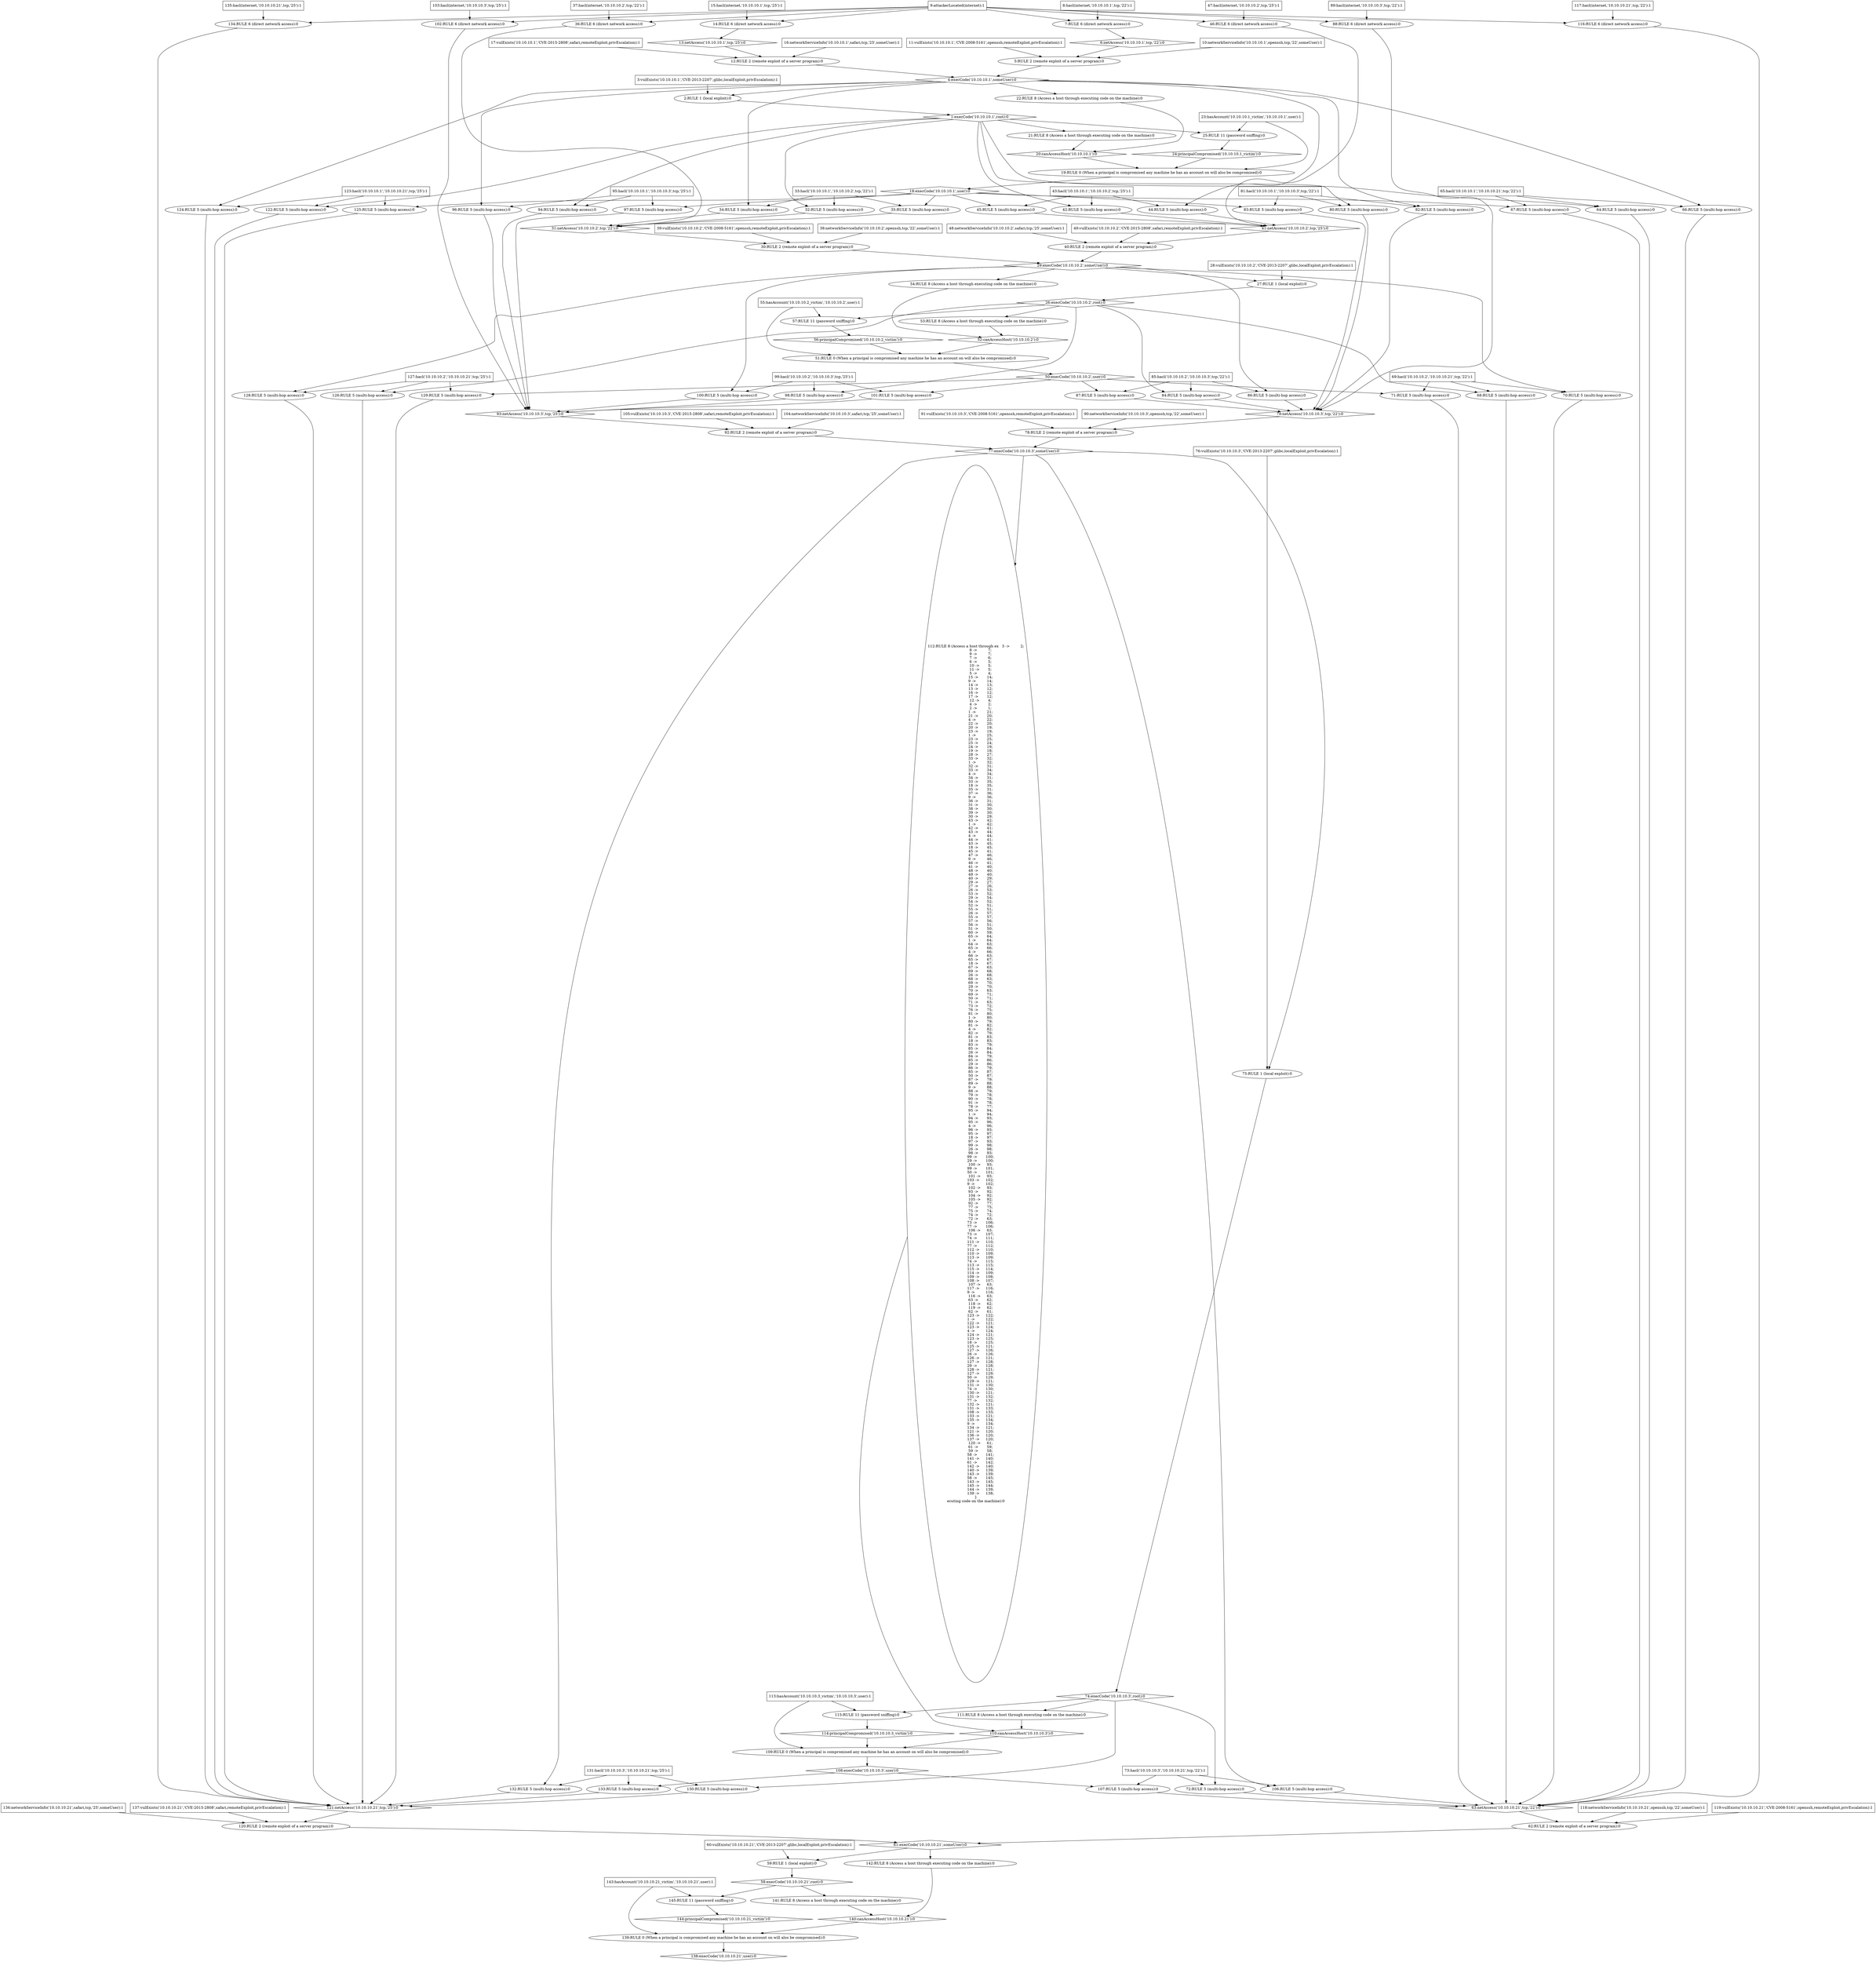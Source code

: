 digraph G {
	1 [label="1:execCode('10.10.10.1',root):0",shape=diamond];
	2 [label="2:RULE 1 (local exploit):0",shape=ellipse];
	3 [label="3:vulExists('10.10.10.1','CVE-2013-2207',glibc,localExploit,privEscalation):1",shape=box];
	4 [label="4:execCode('10.10.10.1',someUser):0",shape=diamond];
	5 [label="5:RULE 2 (remote exploit of a server program):0",shape=ellipse];
	6 [label="6:netAccess('10.10.10.1',tcp,'22'):0",shape=diamond];
	7 [label="7:RULE 6 (direct network access):0",shape=ellipse];
	8 [label="8:hacl(internet,'10.10.10.1',tcp,'22'):1",shape=box];
	9 [label="9:attackerLocated(internet):1",shape=box];
	10 [label="10:networkServiceInfo('10.10.10.1',openssh,tcp,'22',someUser):1",shape=box];
	11 [label="11:vulExists('10.10.10.1','CVE-2008-5161',openssh,remoteExploit,privEscalation):1",shape=box];
	12 [label="12:RULE 2 (remote exploit of a server program):0",shape=ellipse];
	13 [label="13:netAccess('10.10.10.1',tcp,'25'):0",shape=diamond];
	14 [label="14:RULE 6 (direct network access):0",shape=ellipse];
	15 [label="15:hacl(internet,'10.10.10.1',tcp,'25'):1",shape=box];
	16 [label="16:networkServiceInfo('10.10.10.1',safari,tcp,'25',someUser):1",shape=box];
	17 [label="17:vulExists('10.10.10.1','CVE-2015-2808',safari,remoteExploit,privEscalation):1",shape=box];
	18 [label="18:execCode('10.10.10.1',user):0",shape=diamond];
	19 [label="19:RULE 0 (When a principal is compromised any machine he has an account on will also be compromised):0",shape=ellipse];
	20 [label="20:canAccessHost('10.10.10.1'):0",shape=diamond];
	21 [label="21:RULE 8 (Access a host through executing code on the machine):0",shape=ellipse];
	22 [label="22:RULE 8 (Access a host through executing code on the machine):0",shape=ellipse];
	23 [label="23:hasAccount('10.10.10.1_victim','10.10.10.1',user):1",shape=box];
	24 [label="24:principalCompromised('10.10.10.1_victim'):0",shape=diamond];
	25 [label="25:RULE 11 (password sniffing):0",shape=ellipse];
	26 [label="26:execCode('10.10.10.2',root):0",shape=diamond];
	27 [label="27:RULE 1 (local exploit):0",shape=ellipse];
	28 [label="28:vulExists('10.10.10.2','CVE-2013-2207',glibc,localExploit,privEscalation):1",shape=box];
	29 [label="29:execCode('10.10.10.2',someUser):0",shape=diamond];
	30 [label="30:RULE 2 (remote exploit of a server program):0",shape=ellipse];
	31 [label="31:netAccess('10.10.10.2',tcp,'22'):0",shape=diamond];
	32 [label="32:RULE 5 (multi-hop access):0",shape=ellipse];
	33 [label="33:hacl('10.10.10.1','10.10.10.2',tcp,'22'):1",shape=box];
	34 [label="34:RULE 5 (multi-hop access):0",shape=ellipse];
	35 [label="35:RULE 5 (multi-hop access):0",shape=ellipse];
	36 [label="36:RULE 6 (direct network access):0",shape=ellipse];
	37 [label="37:hacl(internet,'10.10.10.2',tcp,'22'):1",shape=box];
	38 [label="38:networkServiceInfo('10.10.10.2',openssh,tcp,'22',someUser):1",shape=box];
	39 [label="39:vulExists('10.10.10.2','CVE-2008-5161',openssh,remoteExploit,privEscalation):1",shape=box];
	40 [label="40:RULE 2 (remote exploit of a server program):0",shape=ellipse];
	41 [label="41:netAccess('10.10.10.2',tcp,'25'):0",shape=diamond];
	42 [label="42:RULE 5 (multi-hop access):0",shape=ellipse];
	43 [label="43:hacl('10.10.10.1','10.10.10.2',tcp,'25'):1",shape=box];
	44 [label="44:RULE 5 (multi-hop access):0",shape=ellipse];
	45 [label="45:RULE 5 (multi-hop access):0",shape=ellipse];
	46 [label="46:RULE 6 (direct network access):0",shape=ellipse];
	47 [label="47:hacl(internet,'10.10.10.2',tcp,'25'):1",shape=box];
	48 [label="48:networkServiceInfo('10.10.10.2',safari,tcp,'25',someUser):1",shape=box];
	49 [label="49:vulExists('10.10.10.2','CVE-2015-2808',safari,remoteExploit,privEscalation):1",shape=box];
	50 [label="50:execCode('10.10.10.2',user):0",shape=diamond];
	51 [label="51:RULE 0 (When a principal is compromised any machine he has an account on will also be compromised):0",shape=ellipse];
	52 [label="52:canAccessHost('10.10.10.2'):0",shape=diamond];
	53 [label="53:RULE 8 (Access a host through executing code on the machine):0",shape=ellipse];
	54 [label="54:RULE 8 (Access a host through executing code on the machine):0",shape=ellipse];
	55 [label="55:hasAccount('10.10.10.2_victim','10.10.10.2',user):1",shape=box];
	56 [label="56:principalCompromised('10.10.10.2_victim'):0",shape=diamond];
	57 [label="57:RULE 11 (password sniffing):0",shape=ellipse];
	58 [label="58:execCode('10.10.10.21',root):0",shape=diamond];
	59 [label="59:RULE 1 (local exploit):0",shape=ellipse];
	60 [label="60:vulExists('10.10.10.21','CVE-2013-2207',glibc,localExploit,privEscalation):1",shape=box];
	61 [label="61:execCode('10.10.10.21',someUser):0",shape=diamond];
	62 [label="62:RULE 2 (remote exploit of a server program):0",shape=ellipse];
	63 [label="63:netAccess('10.10.10.21',tcp,'22'):0",shape=diamond];
	64 [label="64:RULE 5 (multi-hop access):0",shape=ellipse];
	65 [label="65:hacl('10.10.10.1','10.10.10.21',tcp,'22'):1",shape=box];
	66 [label="66:RULE 5 (multi-hop access):0",shape=ellipse];
	67 [label="67:RULE 5 (multi-hop access):0",shape=ellipse];
	68 [label="68:RULE 5 (multi-hop access):0",shape=ellipse];
	69 [label="69:hacl('10.10.10.2','10.10.10.21',tcp,'22'):1",shape=box];
	70 [label="70:RULE 5 (multi-hop access):0",shape=ellipse];
	71 [label="71:RULE 5 (multi-hop access):0",shape=ellipse];
	72 [label="72:RULE 5 (multi-hop access):0",shape=ellipse];
	73 [label="73:hacl('10.10.10.3','10.10.10.21',tcp,'22'):1",shape=box];
	74 [label="74:execCode('10.10.10.3',root):0",shape=diamond];
	75 [label="75:RULE 1 (local exploit):0",shape=ellipse];
	76 [label="76:vulExists('10.10.10.3','CVE-2013-2207',glibc,localExploit,privEscalation):1",shape=box];
	77 [label="77:execCode('10.10.10.3',someUser):0",shape=diamond];
	78 [label="78:RULE 2 (remote exploit of a server program):0",shape=ellipse];
	79 [label="79:netAccess('10.10.10.3',tcp,'22'):0",shape=diamond];
	80 [label="80:RULE 5 (multi-hop access):0",shape=ellipse];
	81 [label="81:hacl('10.10.10.1','10.10.10.3',tcp,'22'):1",shape=box];
	82 [label="82:RULE 5 (multi-hop access):0",shape=ellipse];
	83 [label="83:RULE 5 (multi-hop access):0",shape=ellipse];
	84 [label="84:RULE 5 (multi-hop access):0",shape=ellipse];
	85 [label="85:hacl('10.10.10.2','10.10.10.3',tcp,'22'):1",shape=box];
	86 [label="86:RULE 5 (multi-hop access):0",shape=ellipse];
	87 [label="87:RULE 5 (multi-hop access):0",shape=ellipse];
	88 [label="88:RULE 6 (direct network access):0",shape=ellipse];
	89 [label="89:hacl(internet,'10.10.10.3',tcp,'22'):1",shape=box];
	90 [label="90:networkServiceInfo('10.10.10.3',openssh,tcp,'22',someUser):1",shape=box];
	91 [label="91:vulExists('10.10.10.3','CVE-2008-5161',openssh,remoteExploit,privEscalation):1",shape=box];
	92 [label="92:RULE 2 (remote exploit of a server program):0",shape=ellipse];
	93 [label="93:netAccess('10.10.10.3',tcp,'25'):0",shape=diamond];
	94 [label="94:RULE 5 (multi-hop access):0",shape=ellipse];
	95 [label="95:hacl('10.10.10.1','10.10.10.3',tcp,'25'):1",shape=box];
	96 [label="96:RULE 5 (multi-hop access):0",shape=ellipse];
	97 [label="97:RULE 5 (multi-hop access):0",shape=ellipse];
	98 [label="98:RULE 5 (multi-hop access):0",shape=ellipse];
	99 [label="99:hacl('10.10.10.2','10.10.10.3',tcp,'25'):1",shape=box];
	100 [label="100:RULE 5 (multi-hop access):0",shape=ellipse];
	101 [label="101:RULE 5 (multi-hop access):0",shape=ellipse];
	102 [label="102:RULE 6 (direct network access):0",shape=ellipse];
	103 [label="103:hacl(internet,'10.10.10.3',tcp,'25'):1",shape=box];
	104 [label="104:networkServiceInfo('10.10.10.3',safari,tcp,'25',someUser):1",shape=box];
	105 [label="105:vulExists('10.10.10.3','CVE-2015-2808',safari,remoteExploit,privEscalation):1",shape=box];
	106 [label="106:RULE 5 (multi-hop access):0",shape=ellipse];
	107 [label="107:RULE 5 (multi-hop access):0",shape=ellipse];
	108 [label="108:execCode('10.10.10.3',user):0",shape=diamond];
	109 [label="109:RULE 0 (When a principal is compromised any machine he has an account on will also be compromised):0",shape=ellipse];
	110 [label="110:canAccessHost('10.10.10.3'):0",shape=diamond];
	111 [label="111:RULE 8 (Access a host through executing code on the machine):0",shape=ellipse];
	112 [label="112:RULE 8 (Access a host through executing code on the machine):0",shape=ellipse];
	113 [label="113:hasAccount('10.10.10.3_victim','10.10.10.3',user):1",shape=box];
	114 [label="114:principalCompromised('10.10.10.3_victim'):0",shape=diamond];
	115 [label="115:RULE 11 (password sniffing):0",shape=ellipse];
	116 [label="116:RULE 6 (direct network access):0",shape=ellipse];
	117 [label="117:hacl(internet,'10.10.10.21',tcp,'22'):1",shape=box];
	118 [label="118:networkServiceInfo('10.10.10.21',openssh,tcp,'22',someUser):1",shape=box];
	119 [label="119:vulExists('10.10.10.21','CVE-2008-5161',openssh,remoteExploit,privEscalation):1",shape=box];
	120 [label="120:RULE 2 (remote exploit of a server program):0",shape=ellipse];
	121 [label="121:netAccess('10.10.10.21',tcp,'25'):0",shape=diamond];
	122 [label="122:RULE 5 (multi-hop access):0",shape=ellipse];
	123 [label="123:hacl('10.10.10.1','10.10.10.21',tcp,'25'):1",shape=box];
	124 [label="124:RULE 5 (multi-hop access):0",shape=ellipse];
	125 [label="125:RULE 5 (multi-hop access):0",shape=ellipse];
	126 [label="126:RULE 5 (multi-hop access):0",shape=ellipse];
	127 [label="127:hacl('10.10.10.2','10.10.10.21',tcp,'25'):1",shape=box];
	128 [label="128:RULE 5 (multi-hop access):0",shape=ellipse];
	129 [label="129:RULE 5 (multi-hop access):0",shape=ellipse];
	130 [label="130:RULE 5 (multi-hop access):0",shape=ellipse];
	131 [label="131:hacl('10.10.10.3','10.10.10.21',tcp,'25'):1",shape=box];
	132 [label="132:RULE 5 (multi-hop access):0",shape=ellipse];
	133 [label="133:RULE 5 (multi-hop access):0",shape=ellipse];
	134 [label="134:RULE 6 (direct network access):0",shape=ellipse];
	135 [label="135:hacl(internet,'10.10.10.21',tcp,'25'):1",shape=box];
	136 [label="136:networkServiceInfo('10.10.10.21',safari,tcp,'25',someUser):1",shape=box];
	137 [label="137:vulExists('10.10.10.21','CVE-2015-2808',safari,remoteExploit,privEscalation):1",shape=box];
	138 [label="138:execCode('10.10.10.21',user):0",shape=diamond];
	139 [label="139:RULE 0 (When a principal is compromised any machine he has an account on will also be compromised):0",shape=ellipse];
	140 [label="140:canAccessHost('10.10.10.21'):0",shape=diamond];
	141 [label="141:RULE 8 (Access a host through executing code on the machine):0",shape=ellipse];
	142 [label="142:RULE 8 (Access a host through executing code on the machine):0",shape=ellipse];
	143 [label="143:hasAccount('10.10.10.21_victim','10.10.10.21',user):1",shape=box];
	144 [label="144:principalCompromised('10.10.10.21_victim'):0",shape=diamond];
	145 [label="145:RULE 11 (password sniffing):0",shape=ellipse];
	1 [label="1:execCode('10.10.10.1',root):0",shape=diamond];
	2 [label="2:RULE 1 (local exploit):0",shape=ellipse];
	3 [label="3:vulExists('10.10.10.1','CVE-2013-2207',glibc,localExploit,privEscalation):1",shape=box];
	4 [label="4:execCode('10.10.10.1',someUser):0",shape=diamond];
	5 [label="5:RULE 2 (remote exploit of a server program):0",shape=ellipse];
	6 [label="6:netAccess('10.10.10.1',tcp,'22'):0",shape=diamond];
	7 [label="7:RULE 6 (direct network access):0",shape=ellipse];
	8 [label="8:hacl(internet,'10.10.10.1',tcp,'22'):1",shape=box];
	9 [label="9:attackerLocated(internet):1",shape=box];
	10 [label="10:networkServiceInfo('10.10.10.1',openssh,tcp,'22',someUser):1",shape=box];
	11 [label="11:vulExists('10.10.10.1','CVE-2008-5161',openssh,remoteExploit,privEscalation):1",shape=box];
	12 [label="12:RULE 2 (remote exploit of a server program):0",shape=ellipse];
	13 [label="13:netAccess('10.10.10.1',tcp,'25'):0",shape=diamond];
	14 [label="14:RULE 6 (direct network access):0",shape=ellipse];
	15 [label="15:hacl(internet,'10.10.10.1',tcp,'25'):1",shape=box];
	16 [label="16:networkServiceInfo('10.10.10.1',safari,tcp,'25',someUser):1",shape=box];
	17 [label="17:vulExists('10.10.10.1','CVE-2015-2808',safari,remoteExploit,privEscalation):1",shape=box];
	18 [label="18:execCode('10.10.10.1',user):0",shape=diamond];
	19 [label="19:RULE 0 (When a principal is compromised any machine he has an account on will also be compromised):0",shape=ellipse];
	20 [label="20:canAccessHost('10.10.10.1'):0",shape=diamond];
	21 [label="21:RULE 8 (Access a host through executing code on the machine):0",shape=ellipse];
	22 [label="22:RULE 8 (Access a host through executing code on the machine):0",shape=ellipse];
	23 [label="23:hasAccount('10.10.10.1_victim','10.10.10.1',user):1",shape=box];
	24 [label="24:principalCompromised('10.10.10.1_victim'):0",shape=diamond];
	25 [label="25:RULE 11 (password sniffing):0",shape=ellipse];
	26 [label="26:execCode('10.10.10.2',root):0",shape=diamond];
	27 [label="27:RULE 1 (local exploit):0",shape=ellipse];
	28 [label="28:vulExists('10.10.10.2','CVE-2013-2207',glibc,localExploit,privEscalation):1",shape=box];
	29 [label="29:execCode('10.10.10.2',someUser):0",shape=diamond];
	30 [label="30:RULE 2 (remote exploit of a server program):0",shape=ellipse];
	31 [label="31:netAccess('10.10.10.2',tcp,'22'):0",shape=diamond];
	32 [label="32:RULE 5 (multi-hop access):0",shape=ellipse];
	33 [label="33:hacl('10.10.10.1','10.10.10.2',tcp,'22'):1",shape=box];
	34 [label="34:RULE 5 (multi-hop access):0",shape=ellipse];
	35 [label="35:RULE 5 (multi-hop access):0",shape=ellipse];
	36 [label="36:RULE 6 (direct network access):0",shape=ellipse];
	37 [label="37:hacl(internet,'10.10.10.2',tcp,'22'):1",shape=box];
	38 [label="38:networkServiceInfo('10.10.10.2',openssh,tcp,'22',someUser):1",shape=box];
	39 [label="39:vulExists('10.10.10.2','CVE-2008-5161',openssh,remoteExploit,privEscalation):1",shape=box];
	40 [label="40:RULE 2 (remote exploit of a server program):0",shape=ellipse];
	41 [label="41:netAccess('10.10.10.2',tcp,'25'):0",shape=diamond];
	42 [label="42:RULE 5 (multi-hop access):0",shape=ellipse];
	43 [label="43:hacl('10.10.10.1','10.10.10.2',tcp,'25'):1",shape=box];
	44 [label="44:RULE 5 (multi-hop access):0",shape=ellipse];
	45 [label="45:RULE 5 (multi-hop access):0",shape=ellipse];
	46 [label="46:RULE 6 (direct network access):0",shape=ellipse];
	47 [label="47:hacl(internet,'10.10.10.2',tcp,'25'):1",shape=box];
	48 [label="48:networkServiceInfo('10.10.10.2',safari,tcp,'25',someUser):1",shape=box];
	49 [label="49:vulExists('10.10.10.2','CVE-2015-2808',safari,remoteExploit,privEscalation):1",shape=box];
	50 [label="50:execCode('10.10.10.2',user):0",shape=diamond];
	51 [label="51:RULE 0 (When a principal is compromised any machine he has an account on will also be compromised):0",shape=ellipse];
	52 [label="52:canAccessHost('10.10.10.2'):0",shape=diamond];
	53 [label="53:RULE 8 (Access a host through executing code on the machine):0",shape=ellipse];
	54 [label="54:RULE 8 (Access a host through executing code on the machine):0",shape=ellipse];
	55 [label="55:hasAccount('10.10.10.2_victim','10.10.10.2',user):1",shape=box];
	56 [label="56:principalCompromised('10.10.10.2_victim'):0",shape=diamond];
	57 [label="57:RULE 11 (password sniffing):0",shape=ellipse];
	58 [label="58:execCode('10.10.10.21',root):0",shape=diamond];
	59 [label="59:RULE 1 (local exploit):0",shape=ellipse];
	60 [label="60:vulExists('10.10.10.21','CVE-2013-2207',glibc,localExploit,privEscalation):1",shape=box];
	61 [label="61:execCode('10.10.10.21',someUser):0",shape=diamond];
	62 [label="62:RULE 2 (remote exploit of a server program):0",shape=ellipse];
	63 [label="63:netAccess('10.10.10.21',tcp,'22'):0",shape=diamond];
	64 [label="64:RULE 5 (multi-hop access):0",shape=ellipse];
	65 [label="65:hacl('10.10.10.1','10.10.10.21',tcp,'22'):1",shape=box];
	66 [label="66:RULE 5 (multi-hop access):0",shape=ellipse];
	67 [label="67:RULE 5 (multi-hop access):0",shape=ellipse];
	68 [label="68:RULE 5 (multi-hop access):0",shape=ellipse];
	69 [label="69:hacl('10.10.10.2','10.10.10.21',tcp,'22'):1",shape=box];
	70 [label="70:RULE 5 (multi-hop access):0",shape=ellipse];
	71 [label="71:RULE 5 (multi-hop access):0",shape=ellipse];
	72 [label="72:RULE 5 (multi-hop access):0",shape=ellipse];
	73 [label="73:hacl('10.10.10.3','10.10.10.21',tcp,'22'):1",shape=box];
	74 [label="74:execCode('10.10.10.3',root):0",shape=diamond];
	75 [label="75:RULE 1 (local exploit):0",shape=ellipse];
	76 [label="76:vulExists('10.10.10.3','CVE-2013-2207',glibc,localExploit,privEscalation):1",shape=box];
	77 [label="77:execCode('10.10.10.3',someUser):0",shape=diamond];
	78 [label="78:RULE 2 (remote exploit of a server program):0",shape=ellipse];
	79 [label="79:netAccess('10.10.10.3',tcp,'22'):0",shape=diamond];
	80 [label="80:RULE 5 (multi-hop access):0",shape=ellipse];
	81 [label="81:hacl('10.10.10.1','10.10.10.3',tcp,'22'):1",shape=box];
	82 [label="82:RULE 5 (multi-hop access):0",shape=ellipse];
	83 [label="83:RULE 5 (multi-hop access):0",shape=ellipse];
	84 [label="84:RULE 5 (multi-hop access):0",shape=ellipse];
	85 [label="85:hacl('10.10.10.2','10.10.10.3',tcp,'22'):1",shape=box];
	86 [label="86:RULE 5 (multi-hop access):0",shape=ellipse];
	87 [label="87:RULE 5 (multi-hop access):0",shape=ellipse];
	88 [label="88:RULE 6 (direct network access):0",shape=ellipse];
	89 [label="89:hacl(internet,'10.10.10.3',tcp,'22'):1",shape=box];
	90 [label="90:networkServiceInfo('10.10.10.3',openssh,tcp,'22',someUser):1",shape=box];
	91 [label="91:vulExists('10.10.10.3','CVE-2008-5161',openssh,remoteExploit,privEscalation):1",shape=box];
	92 [label="92:RULE 2 (remote exploit of a server program):0",shape=ellipse];
	93 [label="93:netAccess('10.10.10.3',tcp,'25'):0",shape=diamond];
	94 [label="94:RULE 5 (multi-hop access):0",shape=ellipse];
	95 [label="95:hacl('10.10.10.1','10.10.10.3',tcp,'25'):1",shape=box];
	96 [label="96:RULE 5 (multi-hop access):0",shape=ellipse];
	97 [label="97:RULE 5 (multi-hop access):0",shape=ellipse];
	98 [label="98:RULE 5 (multi-hop access):0",shape=ellipse];
	99 [label="99:hacl('10.10.10.2','10.10.10.3',tcp,'25'):1",shape=box];
	100 [label="100:RULE 5 (multi-hop access):0",shape=ellipse];
	101 [label="101:RULE 5 (multi-hop access):0",shape=ellipse];
	102 [label="102:RULE 6 (direct network access):0",shape=ellipse];
	103 [label="103:hacl(internet,'10.10.10.3',tcp,'25'):1",shape=box];
	104 [label="104:networkServiceInfo('10.10.10.3',safari,tcp,'25',someUser):1",shape=box];
	105 [label="105:vulExists('10.10.10.3','CVE-2015-2808',safari,remoteExploit,privEscalation):1",shape=box];
	106 [label="106:RULE 5 (multi-hop access):0",shape=ellipse];
	107 [label="107:RULE 5 (multi-hop access):0",shape=ellipse];
	108 [label="108:execCode('10.10.10.3',user):0",shape=diamond];
	109 [label="109:RULE 0 (When a principal is compromised any machine he has an account on will also be compromised):0",shape=ellipse];
	110 [label="110:canAccessHost('10.10.10.3'):0",shape=diamond];
	111 [label="111:RULE 8 (Access a host through executing code on the machine):0",shape=ellipse];
	112 [label="112:RULE 8 (Access a host through ex	3 -> 	2;
	8 -> 	7;
	9 -> 	7;
	7 -> 	6;
	6 -> 	5;
	10 -> 	5;
	11 -> 	5;
	5 -> 	4;
	15 -> 	14;
	9 -> 	14;
	14 -> 	13;
	13 -> 	12;
	16 -> 	12;
	17 -> 	12;
	12 -> 	4;
	4 -> 	2;
	2 -> 	1;
	1 -> 	21;
	21 -> 	20;
	4 -> 	22;
	22 -> 	20;
	20 -> 	19;
	23 -> 	19;
	1 -> 	25;
	23 -> 	25;
	25 -> 	24;
	24 -> 	19;
	19 -> 	18;
	28 -> 	27;
	33 -> 	32;
	1 -> 	32;
	32 -> 	31;
	33 -> 	34;
	4 -> 	34;
	34 -> 	31;
	33 -> 	35;
	18 -> 	35;
	35 -> 	31;
	37 -> 	36;
	9 -> 	36;
	36 -> 	31;
	31 -> 	30;
	38 -> 	30;
	39 -> 	30;
	30 -> 	29;
	43 -> 	42;
	1 -> 	42;
	42 -> 	41;
	43 -> 	44;
	4 -> 	44;
	44 -> 	41;
	43 -> 	45;
	18 -> 	45;
	45 -> 	41;
	47 -> 	46;
	9 -> 	46;
	46 -> 	41;
	41 -> 	40;
	48 -> 	40;
	49 -> 	40;
	40 -> 	29;
	29 -> 	27;
	27 -> 	26;
	26 -> 	53;
	53 -> 	52;
	29 -> 	54;
	54 -> 	52;
	52 -> 	51;
	55 -> 	51;
	26 -> 	57;
	55 -> 	57;
	57 -> 	56;
	56 -> 	51;
	51 -> 	50;
	60 -> 	59;
	65 -> 	64;
	1 -> 	64;
	64 -> 	63;
	65 -> 	66;
	4 -> 	66;
	66 -> 	63;
	65 -> 	67;
	18 -> 	67;
	67 -> 	63;
	69 -> 	68;
	26 -> 	68;
	68 -> 	63;
	69 -> 	70;
	29 -> 	70;
	70 -> 	63;
	69 -> 	71;
	50 -> 	71;
	71 -> 	63;
	73 -> 	72;
	76 -> 	75;
	81 -> 	80;
	1 -> 	80;
	80 -> 	79;
	81 -> 	82;
	4 -> 	82;
	82 -> 	79;
	81 -> 	83;
	18 -> 	83;
	83 -> 	79;
	85 -> 	84;
	26 -> 	84;
	84 -> 	79;
	85 -> 	86;
	29 -> 	86;
	86 -> 	79;
	85 -> 	87;
	50 -> 	87;
	87 -> 	79;
	89 -> 	88;
	9 -> 	88;
	88 -> 	79;
	79 -> 	78;
	90 -> 	78;
	91 -> 	78;
	78 -> 	77;
	95 -> 	94;
	1 -> 	94;
	94 -> 	93;
	95 -> 	96;
	4 -> 	96;
	96 -> 	93;
	95 -> 	97;
	18 -> 	97;
	97 -> 	93;
	99 -> 	98;
	26 -> 	98;
	98 -> 	93;
	99 -> 	100;
	29 -> 	100;
	100 -> 	93;
	99 -> 	101;
	50 -> 	101;
	101 -> 	93;
	103 -> 	102;
	9 -> 	102;
	102 -> 	93;
	93 -> 	92;
	104 -> 	92;
	105 -> 	92;
	92 -> 	77;
	77 -> 	75;
	75 -> 	74;
	74 -> 	72;
	72 -> 	63;
	73 -> 	106;
	77 -> 	106;
	106 -> 	63;
	73 -> 	107;
	74 -> 	111;
	111 -> 	110;
	77 -> 	112;
	112 -> 	110;
	110 -> 	109;
	113 -> 	109;
	74 -> 	115;
	113 -> 	115;
	115 -> 	114;
	114 -> 	109;
	109 -> 	108;
	108 -> 	107;
	107 -> 	63;
	117 -> 	116;
	9 -> 	116;
	116 -> 	63;
	63 -> 	62;
	118 -> 	62;
	119 -> 	62;
	62 -> 	61;
	123 -> 	122;
	1 -> 	122;
	122 -> 	121;
	123 -> 	124;
	4 -> 	124;
	124 -> 	121;
	123 -> 	125;
	18 -> 	125;
	125 -> 	121;
	127 -> 	126;
	26 -> 	126;
	126 -> 	121;
	127 -> 	128;
	29 -> 	128;
	128 -> 	121;
	127 -> 	129;
	50 -> 	129;
	129 -> 	121;
	131 -> 	130;
	74 -> 	130;
	130 -> 	121;
	131 -> 	132;
	77 -> 	132;
	132 -> 	121;
	131 -> 	133;
	108 -> 	133;
	133 -> 	121;
	135 -> 	134;
	9 -> 	134;
	134 -> 	121;
	121 -> 	120;
	136 -> 	120;
	137 -> 	120;
	120 -> 	61;
	61 -> 	59;
	59 -> 	58;
	58 -> 	141;
	141 -> 	140;
	61 -> 	142;
	142 -> 	140;
	140 -> 	139;
	143 -> 	139;
	58 -> 	145;
	143 -> 	145;
	145 -> 	144;
	144 -> 	139;
	139 -> 	138;
}
ecuting code on the machine):0",shape=ellipse];
	113 [label="113:hasAccount('10.10.10.3_victim','10.10.10.3',user):1",shape=box];
	114 [label="114:principalCompromised('10.10.10.3_victim'):0",shape=diamond];
	115 [label="115:RULE 11 (password sniffing):0",shape=ellipse];
	116 [label="116:RULE 6 (direct network access):0",shape=ellipse];
	117 [label="117:hacl(internet,'10.10.10.21',tcp,'22'):1",shape=box];
	118 [label="118:networkServiceInfo('10.10.10.21',openssh,tcp,'22',someUser):1",shape=box];
	119 [label="119:vulExists('10.10.10.21','CVE-2008-5161',openssh,remoteExploit,privEscalation):1",shape=box];
	120 [label="120:RULE 2 (remote exploit of a server program):0",shape=ellipse];
	121 [label="121:netAccess('10.10.10.21',tcp,'25'):0",shape=diamond];
	122 [label="122:RULE 5 (multi-hop access):0",shape=ellipse];
	123 [label="123:hacl('10.10.10.1','10.10.10.21',tcp,'25'):1",shape=box];
	124 [label="124:RULE 5 (multi-hop access):0",shape=ellipse];
	125 [label="125:RULE 5 (multi-hop access):0",shape=ellipse];
	126 [label="126:RULE 5 (multi-hop access):0",shape=ellipse];
	127 [label="127:hacl('10.10.10.2','10.10.10.21',tcp,'25'):1",shape=box];
	128 [label="128:RULE 5 (multi-hop access):0",shape=ellipse];
	129 [label="129:RULE 5 (multi-hop access):0",shape=ellipse];
	130 [label="130:RULE 5 (multi-hop access):0",shape=ellipse];
	131 [label="131:hacl('10.10.10.3','10.10.10.21',tcp,'25'):1",shape=box];
	132 [label="132:RULE 5 (multi-hop access):0",shape=ellipse];
	133 [label="133:RULE 5 (multi-hop access):0",shape=ellipse];
	134 [label="134:RULE 6 (direct network access):0",shape=ellipse];
	135 [label="135:hacl(internet,'10.10.10.21',tcp,'25'):1",shape=box];
	136 [label="136:networkServiceInfo('10.10.10.21',safari,tcp,'25',someUser):1",shape=box];
	137 [label="137:vulExists('10.10.10.21','CVE-2015-2808',safari,remoteExploit,privEscalation):1",shape=box];
	138 [label="138:execCode('10.10.10.21',user):0",shape=diamond];
	139 [label="139:RULE 0 (When a principal is compromised any machine he has an account on will also be compromised):0",shape=ellipse];
	140 [label="140:canAccessHost('10.10.10.21'):0",shape=diamond];
	141 [label="141:RULE 8 (Access a host through executing code on the machine):0",shape=ellipse];
	142 [label="142:RULE 8 (Access a host through executing code on the machine):0",shape=ellipse];
	143 [label="143:hasAccount('10.10.10.21_victim','10.10.10.21',user):1",shape=box];
	144 [label="144:principalCompromised('10.10.10.21_victim'):0",shape=diamond];
	145 [label="145:RULE 11 (password sniffing):0",shape=ellipse];
	3 -> 	2;
	8 -> 	7;
	9 -> 	7;
	7 -> 	6;
	6 -> 	5;
	10 -> 	5;
	11 -> 	5;
	5 -> 	4;
	15 -> 	14;
	9 -> 	14;
	14 -> 	13;
	13 -> 	12;
	16 -> 	12;
	17 -> 	12;
	12 -> 	4;
	4 -> 	2;
	2 -> 	1;
	1 -> 	21;
	21 -> 	20;
	4 -> 	22;
	22 -> 	20;
	20 -> 	19;
	23 -> 	19;
	1 -> 	25;
	23 -> 	25;
	25 -> 	24;
	24 -> 	19;
	19 -> 	18;
	28 -> 	27;
	33 -> 	32;
	1 -> 	32;
	32 -> 	31;
	33 -> 	34;
	4 -> 	34;
	34 -> 	31;
	33 -> 	35;
	18 -> 	35;
	35 -> 	31;
	37 -> 	36;
	9 -> 	36;
	36 -> 	31;
	31 -> 	30;
	38 -> 	30;
	39 -> 	30;
	30 -> 	29;
	43 -> 	42;
	1 -> 	42;
	42 -> 	41;
	43 -> 	44;
	4 -> 	44;
	44 -> 	41;
	43 -> 	45;
	18 -> 	45;
	45 -> 	41;
	47 -> 	46;
	9 -> 	46;
	46 -> 	41;
	41 -> 	40;
	48 -> 	40;
	49 -> 	40;
	40 -> 	29;
	29 -> 	27;
	27 -> 	26;
	26 -> 	53;
	53 -> 	52;
	29 -> 	54;
	54 -> 	52;
	52 -> 	51;
	55 -> 	51;
	26 -> 	57;
	55 -> 	57;
	57 -> 	56;
	56 -> 	51;
	51 -> 	50;
	60 -> 	59;
	65 -> 	64;
	1 -> 	64;
	64 -> 	63;
	65 -> 	66;
	4 -> 	66;
	66 -> 	63;
	65 -> 	67;
	18 -> 	67;
	67 -> 	63;
	69 -> 	68;
	26 -> 	68;
	68 -> 	63;
	69 -> 	70;
	29 -> 	70;
	70 -> 	63;
	69 -> 	71;
	50 -> 	71;
	71 -> 	63;
	73 -> 	72;
	76 -> 	75;
	81 -> 	80;
	1 -> 	80;
	80 -> 	79;
	81 -> 	82;
	4 -> 	82;
	82 -> 	79;
	81 -> 	83;
	18 -> 	83;
	83 -> 	79;
	85 -> 	84;
	26 -> 	84;
	84 -> 	79;
	85 -> 	86;
	29 -> 	86;
	86 -> 	79;
	85 -> 	87;
	50 -> 	87;
	87 -> 	79;
	89 -> 	88;
	9 -> 	88;
	88 -> 	79;
	79 -> 	78;
	90 -> 	78;
	91 -> 	78;
	78 -> 	77;
	95 -> 	94;
	1 -> 	94;
	94 -> 	93;
	95 -> 	96;
	4 -> 	96;
	96 -> 	93;
	95 -> 	97;
	18 -> 	97;
	97 -> 	93;
	99 -> 	98;
	26 -> 	98;
	98 -> 	93;
	99 -> 	100;
	29 -> 	100;
	100 -> 	93;
	99 -> 	101;
	50 -> 	101;
	101 -> 	93;
	103 -> 	102;
	9 -> 	102;
	102 -> 	93;
	93 -> 	92;
	104 -> 	92;
	105 -> 	92;
	92 -> 	77;
	77 -> 	75;
	75 -> 	74;
	74 -> 	72;
	72 -> 	63;
	73 -> 	106;
	77 -> 	106;
	106 -> 	63;
	73 -> 	107;
	74 -> 	111;
	111 -> 	110;
	77 -> 	112;
	112 -> 	110;
	110 -> 	109;
	113 -> 	109;
	74 -> 	115;
	113 -> 	115;
	115 -> 	114;
	114 -> 	109;
	109 -> 	108;
	108 -> 	107;
	107 -> 	63;
	117 -> 	116;
	9 -> 	116;
	116 -> 	63;
	63 -> 	62;
	118 -> 	62;
	119 -> 	62;
	62 -> 	61;
	123 -> 	122;
	1 -> 	122;
	122 -> 	121;
	123 -> 	124;
	4 -> 	124;
	124 -> 	121;
	123 -> 	125;
	18 -> 	125;
	125 -> 	121;
	127 -> 	126;
	26 -> 	126;
	126 -> 	121;
	127 -> 	128;
	29 -> 	128;
	128 -> 	121;
	127 -> 	129;
	50 -> 	129;
	129 -> 	121;
	131 -> 	130;
	74 -> 	130;
	130 -> 	121;
	131 -> 	132;
	77 -> 	132;
	132 -> 	121;
	131 -> 	133;
	108 -> 	133;
	133 -> 	121;
	135 -> 	134;
	9 -> 	134;
	134 -> 	121;
	121 -> 	120;
	136 -> 	120;
	137 -> 	120;
	120 -> 	61;
	61 -> 	59;
	59 -> 	58;
	58 -> 	141;
	141 -> 	140;
	61 -> 	142;
	142 -> 	140;
	140 -> 	139;
	143 -> 	139;
	58 -> 	145;
	143 -> 	145;
	145 -> 	144;
	144 -> 	139;
	139 -> 	138;
}
